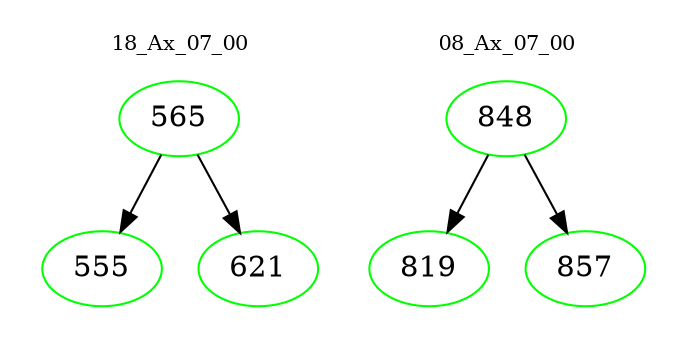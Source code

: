 digraph{
subgraph cluster_0 {
color = white
label = "18_Ax_07_00";
fontsize=10;
T0_565 [label="565", color="green"]
T0_565 -> T0_555 [color="black"]
T0_555 [label="555", color="green"]
T0_565 -> T0_621 [color="black"]
T0_621 [label="621", color="green"]
}
subgraph cluster_1 {
color = white
label = "08_Ax_07_00";
fontsize=10;
T1_848 [label="848", color="green"]
T1_848 -> T1_819 [color="black"]
T1_819 [label="819", color="green"]
T1_848 -> T1_857 [color="black"]
T1_857 [label="857", color="green"]
}
}
